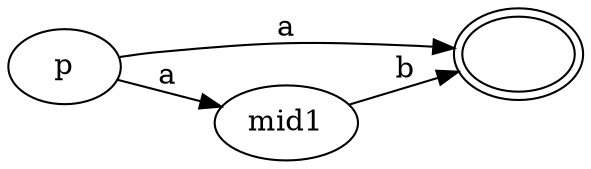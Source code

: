 digraph "A" {
  rankdir = LR;
  acc [label="", peripheries=2];

  "p" -> acc [label="a"];

  p    -> mid1 [label="a"];
  mid1 -> acc  [label="b"];
}
